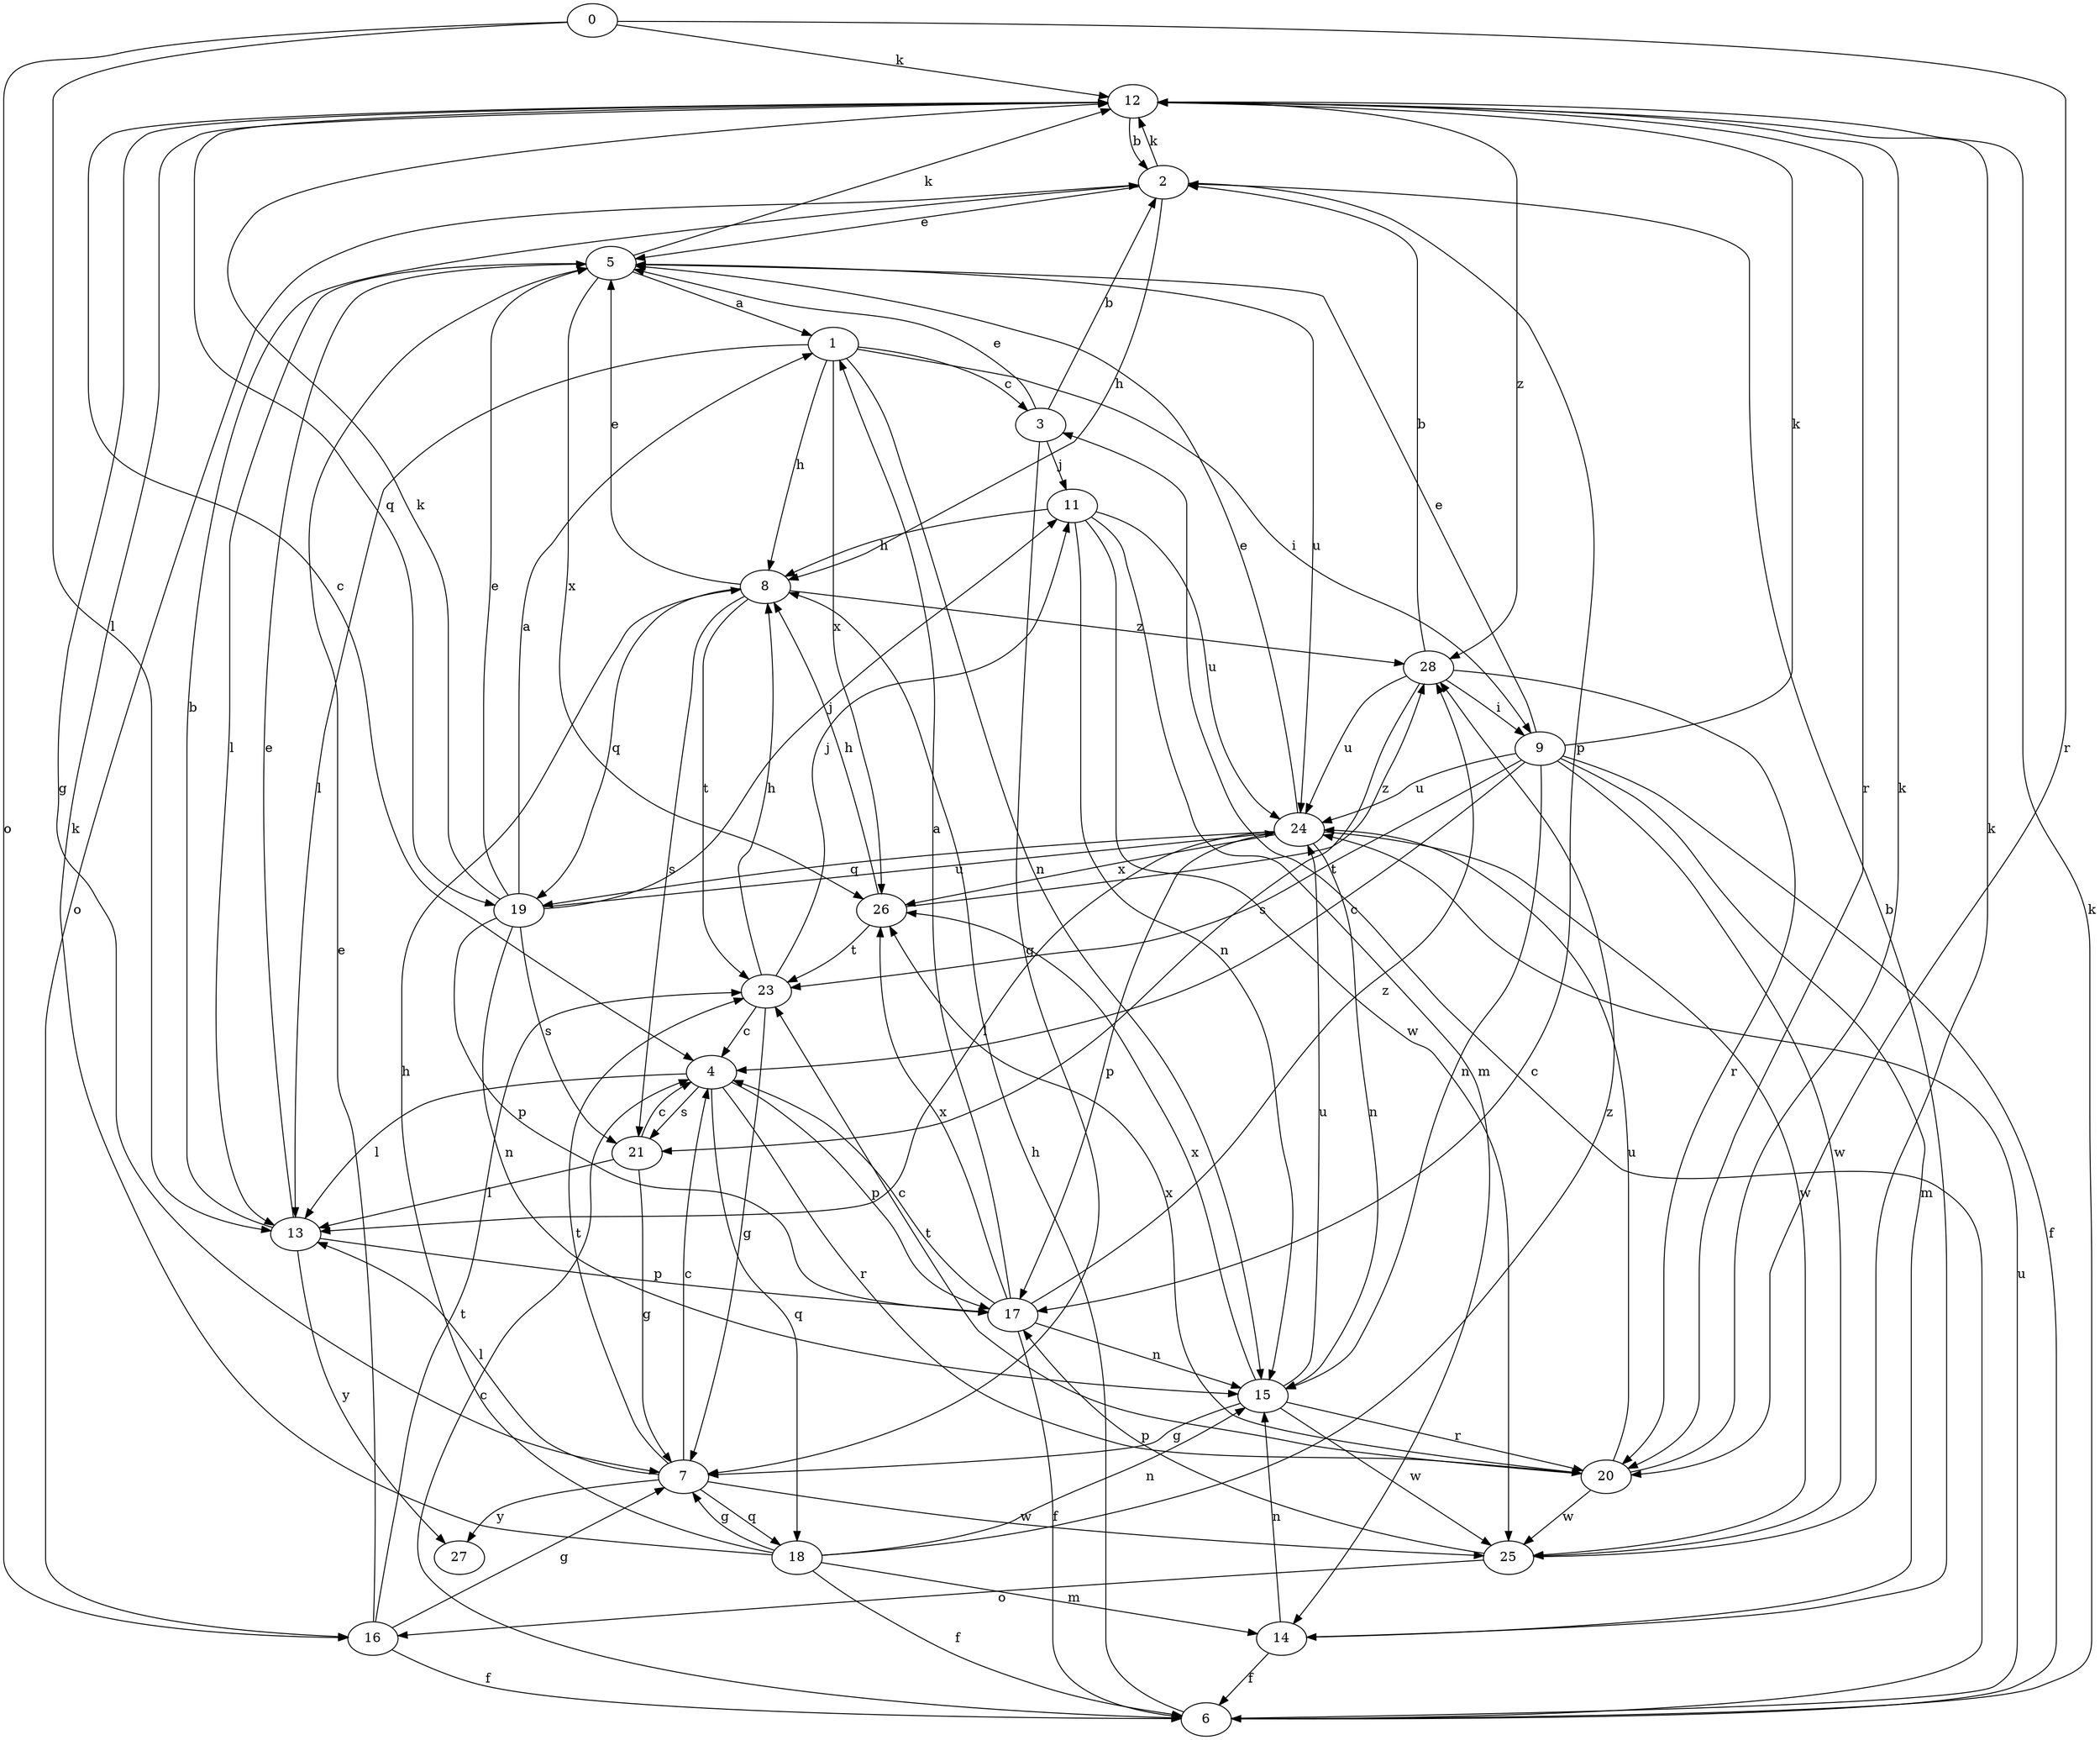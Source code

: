 strict digraph  {
0;
1;
2;
3;
4;
5;
6;
7;
8;
9;
11;
12;
13;
14;
15;
16;
17;
18;
19;
20;
21;
23;
24;
25;
26;
27;
28;
0 -> 12  [label=k];
0 -> 13  [label=l];
0 -> 16  [label=o];
0 -> 20  [label=r];
1 -> 3  [label=c];
1 -> 8  [label=h];
1 -> 9  [label=i];
1 -> 13  [label=l];
1 -> 15  [label=n];
1 -> 26  [label=x];
2 -> 5  [label=e];
2 -> 8  [label=h];
2 -> 12  [label=k];
2 -> 16  [label=o];
2 -> 17  [label=p];
3 -> 2  [label=b];
3 -> 5  [label=e];
3 -> 7  [label=g];
3 -> 11  [label=j];
4 -> 13  [label=l];
4 -> 17  [label=p];
4 -> 18  [label=q];
4 -> 20  [label=r];
4 -> 21  [label=s];
5 -> 1  [label=a];
5 -> 12  [label=k];
5 -> 13  [label=l];
5 -> 24  [label=u];
5 -> 26  [label=x];
6 -> 3  [label=c];
6 -> 4  [label=c];
6 -> 8  [label=h];
6 -> 12  [label=k];
6 -> 24  [label=u];
7 -> 4  [label=c];
7 -> 13  [label=l];
7 -> 18  [label=q];
7 -> 23  [label=t];
7 -> 25  [label=w];
7 -> 27  [label=y];
8 -> 5  [label=e];
8 -> 19  [label=q];
8 -> 21  [label=s];
8 -> 23  [label=t];
8 -> 28  [label=z];
9 -> 4  [label=c];
9 -> 5  [label=e];
9 -> 6  [label=f];
9 -> 12  [label=k];
9 -> 14  [label=m];
9 -> 15  [label=n];
9 -> 23  [label=t];
9 -> 24  [label=u];
9 -> 25  [label=w];
11 -> 8  [label=h];
11 -> 14  [label=m];
11 -> 15  [label=n];
11 -> 24  [label=u];
11 -> 25  [label=w];
12 -> 2  [label=b];
12 -> 4  [label=c];
12 -> 7  [label=g];
12 -> 19  [label=q];
12 -> 20  [label=r];
12 -> 28  [label=z];
13 -> 2  [label=b];
13 -> 5  [label=e];
13 -> 17  [label=p];
13 -> 27  [label=y];
14 -> 2  [label=b];
14 -> 6  [label=f];
14 -> 15  [label=n];
15 -> 7  [label=g];
15 -> 20  [label=r];
15 -> 24  [label=u];
15 -> 25  [label=w];
15 -> 26  [label=x];
16 -> 5  [label=e];
16 -> 6  [label=f];
16 -> 7  [label=g];
16 -> 23  [label=t];
17 -> 1  [label=a];
17 -> 4  [label=c];
17 -> 6  [label=f];
17 -> 15  [label=n];
17 -> 26  [label=x];
17 -> 28  [label=z];
18 -> 6  [label=f];
18 -> 7  [label=g];
18 -> 8  [label=h];
18 -> 12  [label=k];
18 -> 14  [label=m];
18 -> 15  [label=n];
18 -> 28  [label=z];
19 -> 1  [label=a];
19 -> 5  [label=e];
19 -> 11  [label=j];
19 -> 12  [label=k];
19 -> 15  [label=n];
19 -> 17  [label=p];
19 -> 21  [label=s];
19 -> 24  [label=u];
20 -> 12  [label=k];
20 -> 23  [label=t];
20 -> 24  [label=u];
20 -> 25  [label=w];
20 -> 26  [label=x];
21 -> 4  [label=c];
21 -> 7  [label=g];
21 -> 13  [label=l];
23 -> 4  [label=c];
23 -> 7  [label=g];
23 -> 8  [label=h];
23 -> 11  [label=j];
24 -> 5  [label=e];
24 -> 13  [label=l];
24 -> 15  [label=n];
24 -> 17  [label=p];
24 -> 19  [label=q];
24 -> 25  [label=w];
24 -> 26  [label=x];
25 -> 12  [label=k];
25 -> 16  [label=o];
25 -> 17  [label=p];
26 -> 8  [label=h];
26 -> 23  [label=t];
26 -> 28  [label=z];
28 -> 2  [label=b];
28 -> 9  [label=i];
28 -> 20  [label=r];
28 -> 21  [label=s];
28 -> 24  [label=u];
}
